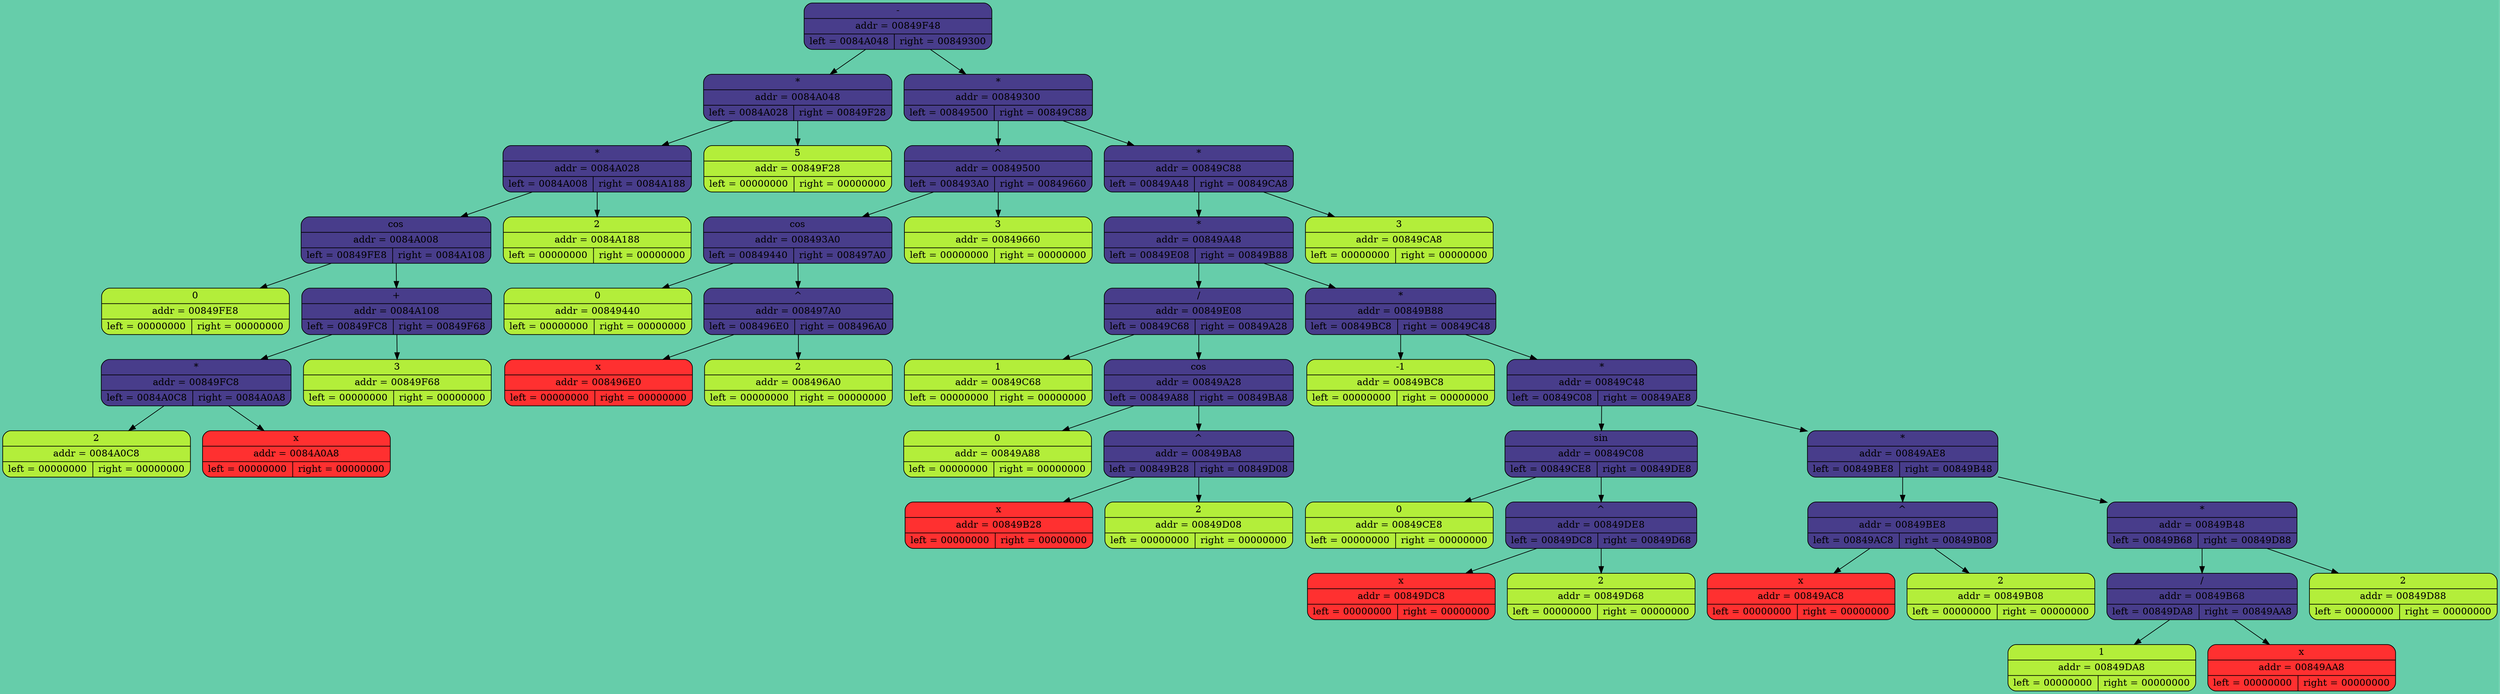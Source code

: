 digraph G
{
 rankdir = UD
bgcolor = "aquamarine3"
"00849F48" [shape = Mrecord, style = "filled", fillcolor = "darkslateblue", label = "{ - | addr = 00849F48 | { left = 0084A048 | right = 00849300}}"];
"0084A048" [shape = Mrecord, style = "filled", fillcolor = "darkslateblue", label = "{ * | addr = 0084A048 | { left = 0084A028 | right = 00849F28}}"];
"0084A028" [shape = Mrecord, style = "filled", fillcolor = "darkslateblue", label = "{ * | addr = 0084A028 | { left = 0084A008 | right = 0084A188}}"];
"0084A008" [shape = Mrecord, style = "filled", fillcolor = "darkslateblue", label = "{ cos | addr = 0084A008 | { left = 00849FE8 | right = 0084A108}}"];
"00849FE8" [shape = Mrecord, style = "filled", fillcolor = "olivedrab2", label = "{ 0 | addr = 00849FE8 | { left = 00000000 | right = 00000000}}"];
"0084A008"->"00849FE8"
"0084A108" [shape = Mrecord, style = "filled", fillcolor = "darkslateblue", label = "{ + | addr = 0084A108 | { left = 00849FC8 | right = 00849F68}}"];
"00849FC8" [shape = Mrecord, style = "filled", fillcolor = "darkslateblue", label = "{ * | addr = 00849FC8 | { left = 0084A0C8 | right = 0084A0A8}}"];
"0084A0C8" [shape = Mrecord, style = "filled", fillcolor = "olivedrab2", label = "{ 2 | addr = 0084A0C8 | { left = 00000000 | right = 00000000}}"];
"00849FC8"->"0084A0C8"
"0084A0A8" [shape = Mrecord, style = "filled", fillcolor = "firebrick1", label = "{ x | addr = 0084A0A8 | { left = 00000000 | right = 00000000}}"];
"00849FC8"->"0084A0A8"
"0084A108"->"00849FC8"
"00849F68" [shape = Mrecord, style = "filled", fillcolor = "olivedrab2", label = "{ 3 | addr = 00849F68 | { left = 00000000 | right = 00000000}}"];
"0084A108"->"00849F68"
"0084A008"->"0084A108"
"0084A028"->"0084A008"
"0084A188" [shape = Mrecord, style = "filled", fillcolor = "olivedrab2", label = "{ 2 | addr = 0084A188 | { left = 00000000 | right = 00000000}}"];
"0084A028"->"0084A188"
"0084A048"->"0084A028"
"00849F28" [shape = Mrecord, style = "filled", fillcolor = "olivedrab2", label = "{ 5 | addr = 00849F28 | { left = 00000000 | right = 00000000}}"];
"0084A048"->"00849F28"
"00849F48"->"0084A048"
"00849300" [shape = Mrecord, style = "filled", fillcolor = "darkslateblue", label = "{ * | addr = 00849300 | { left = 00849500 | right = 00849C88}}"];
"00849500" [shape = Mrecord, style = "filled", fillcolor = "darkslateblue", label = "{ ^ | addr = 00849500 | { left = 008493A0 | right = 00849660}}"];
"008493A0" [shape = Mrecord, style = "filled", fillcolor = "darkslateblue", label = "{ cos | addr = 008493A0 | { left = 00849440 | right = 008497A0}}"];
"00849440" [shape = Mrecord, style = "filled", fillcolor = "olivedrab2", label = "{ 0 | addr = 00849440 | { left = 00000000 | right = 00000000}}"];
"008493A0"->"00849440"
"008497A0" [shape = Mrecord, style = "filled", fillcolor = "darkslateblue", label = "{ ^ | addr = 008497A0 | { left = 008496E0 | right = 008496A0}}"];
"008496E0" [shape = Mrecord, style = "filled", fillcolor = "firebrick1", label = "{ x | addr = 008496E0 | { left = 00000000 | right = 00000000}}"];
"008497A0"->"008496E0"
"008496A0" [shape = Mrecord, style = "filled", fillcolor = "olivedrab2", label = "{ 2 | addr = 008496A0 | { left = 00000000 | right = 00000000}}"];
"008497A0"->"008496A0"
"008493A0"->"008497A0"
"00849500"->"008493A0"
"00849660" [shape = Mrecord, style = "filled", fillcolor = "olivedrab2", label = "{ 3 | addr = 00849660 | { left = 00000000 | right = 00000000}}"];
"00849500"->"00849660"
"00849300"->"00849500"
"00849C88" [shape = Mrecord, style = "filled", fillcolor = "darkslateblue", label = "{ * | addr = 00849C88 | { left = 00849A48 | right = 00849CA8}}"];
"00849A48" [shape = Mrecord, style = "filled", fillcolor = "darkslateblue", label = "{ * | addr = 00849A48 | { left = 00849E08 | right = 00849B88}}"];
"00849E08" [shape = Mrecord, style = "filled", fillcolor = "darkslateblue", label = "{ / | addr = 00849E08 | { left = 00849C68 | right = 00849A28}}"];
"00849C68" [shape = Mrecord, style = "filled", fillcolor = "olivedrab2", label = "{ 1 | addr = 00849C68 | { left = 00000000 | right = 00000000}}"];
"00849E08"->"00849C68"
"00849A28" [shape = Mrecord, style = "filled", fillcolor = "darkslateblue", label = "{ cos | addr = 00849A28 | { left = 00849A88 | right = 00849BA8}}"];
"00849A88" [shape = Mrecord, style = "filled", fillcolor = "olivedrab2", label = "{ 0 | addr = 00849A88 | { left = 00000000 | right = 00000000}}"];
"00849A28"->"00849A88"
"00849BA8" [shape = Mrecord, style = "filled", fillcolor = "darkslateblue", label = "{ ^ | addr = 00849BA8 | { left = 00849B28 | right = 00849D08}}"];
"00849B28" [shape = Mrecord, style = "filled", fillcolor = "firebrick1", label = "{ x | addr = 00849B28 | { left = 00000000 | right = 00000000}}"];
"00849BA8"->"00849B28"
"00849D08" [shape = Mrecord, style = "filled", fillcolor = "olivedrab2", label = "{ 2 | addr = 00849D08 | { left = 00000000 | right = 00000000}}"];
"00849BA8"->"00849D08"
"00849A28"->"00849BA8"
"00849E08"->"00849A28"
"00849A48"->"00849E08"
"00849B88" [shape = Mrecord, style = "filled", fillcolor = "darkslateblue", label = "{ * | addr = 00849B88 | { left = 00849BC8 | right = 00849C48}}"];
"00849BC8" [shape = Mrecord, style = "filled", fillcolor = "olivedrab2", label = "{ -1 | addr = 00849BC8 | { left = 00000000 | right = 00000000}}"];
"00849B88"->"00849BC8"
"00849C48" [shape = Mrecord, style = "filled", fillcolor = "darkslateblue", label = "{ * | addr = 00849C48 | { left = 00849C08 | right = 00849AE8}}"];
"00849C08" [shape = Mrecord, style = "filled", fillcolor = "darkslateblue", label = "{ sin | addr = 00849C08 | { left = 00849CE8 | right = 00849DE8}}"];
"00849CE8" [shape = Mrecord, style = "filled", fillcolor = "olivedrab2", label = "{ 0 | addr = 00849CE8 | { left = 00000000 | right = 00000000}}"];
"00849C08"->"00849CE8"
"00849DE8" [shape = Mrecord, style = "filled", fillcolor = "darkslateblue", label = "{ ^ | addr = 00849DE8 | { left = 00849DC8 | right = 00849D68}}"];
"00849DC8" [shape = Mrecord, style = "filled", fillcolor = "firebrick1", label = "{ x | addr = 00849DC8 | { left = 00000000 | right = 00000000}}"];
"00849DE8"->"00849DC8"
"00849D68" [shape = Mrecord, style = "filled", fillcolor = "olivedrab2", label = "{ 2 | addr = 00849D68 | { left = 00000000 | right = 00000000}}"];
"00849DE8"->"00849D68"
"00849C08"->"00849DE8"
"00849C48"->"00849C08"
"00849AE8" [shape = Mrecord, style = "filled", fillcolor = "darkslateblue", label = "{ * | addr = 00849AE8 | { left = 00849BE8 | right = 00849B48}}"];
"00849BE8" [shape = Mrecord, style = "filled", fillcolor = "darkslateblue", label = "{ ^ | addr = 00849BE8 | { left = 00849AC8 | right = 00849B08}}"];
"00849AC8" [shape = Mrecord, style = "filled", fillcolor = "firebrick1", label = "{ x | addr = 00849AC8 | { left = 00000000 | right = 00000000}}"];
"00849BE8"->"00849AC8"
"00849B08" [shape = Mrecord, style = "filled", fillcolor = "olivedrab2", label = "{ 2 | addr = 00849B08 | { left = 00000000 | right = 00000000}}"];
"00849BE8"->"00849B08"
"00849AE8"->"00849BE8"
"00849B48" [shape = Mrecord, style = "filled", fillcolor = "darkslateblue", label = "{ * | addr = 00849B48 | { left = 00849B68 | right = 00849D88}}"];
"00849B68" [shape = Mrecord, style = "filled", fillcolor = "darkslateblue", label = "{ / | addr = 00849B68 | { left = 00849DA8 | right = 00849AA8}}"];
"00849DA8" [shape = Mrecord, style = "filled", fillcolor = "olivedrab2", label = "{ 1 | addr = 00849DA8 | { left = 00000000 | right = 00000000}}"];
"00849B68"->"00849DA8"
"00849AA8" [shape = Mrecord, style = "filled", fillcolor = "firebrick1", label = "{ x | addr = 00849AA8 | { left = 00000000 | right = 00000000}}"];
"00849B68"->"00849AA8"
"00849B48"->"00849B68"
"00849D88" [shape = Mrecord, style = "filled", fillcolor = "olivedrab2", label = "{ 2 | addr = 00849D88 | { left = 00000000 | right = 00000000}}"];
"00849B48"->"00849D88"
"00849AE8"->"00849B48"
"00849C48"->"00849AE8"
"00849B88"->"00849C48"
"00849A48"->"00849B88"
"00849C88"->"00849A48"
"00849CA8" [shape = Mrecord, style = "filled", fillcolor = "olivedrab2", label = "{ 3 | addr = 00849CA8 | { left = 00000000 | right = 00000000}}"];
"00849C88"->"00849CA8"
"00849300"->"00849C88"
"00849F48"->"00849300"
}
